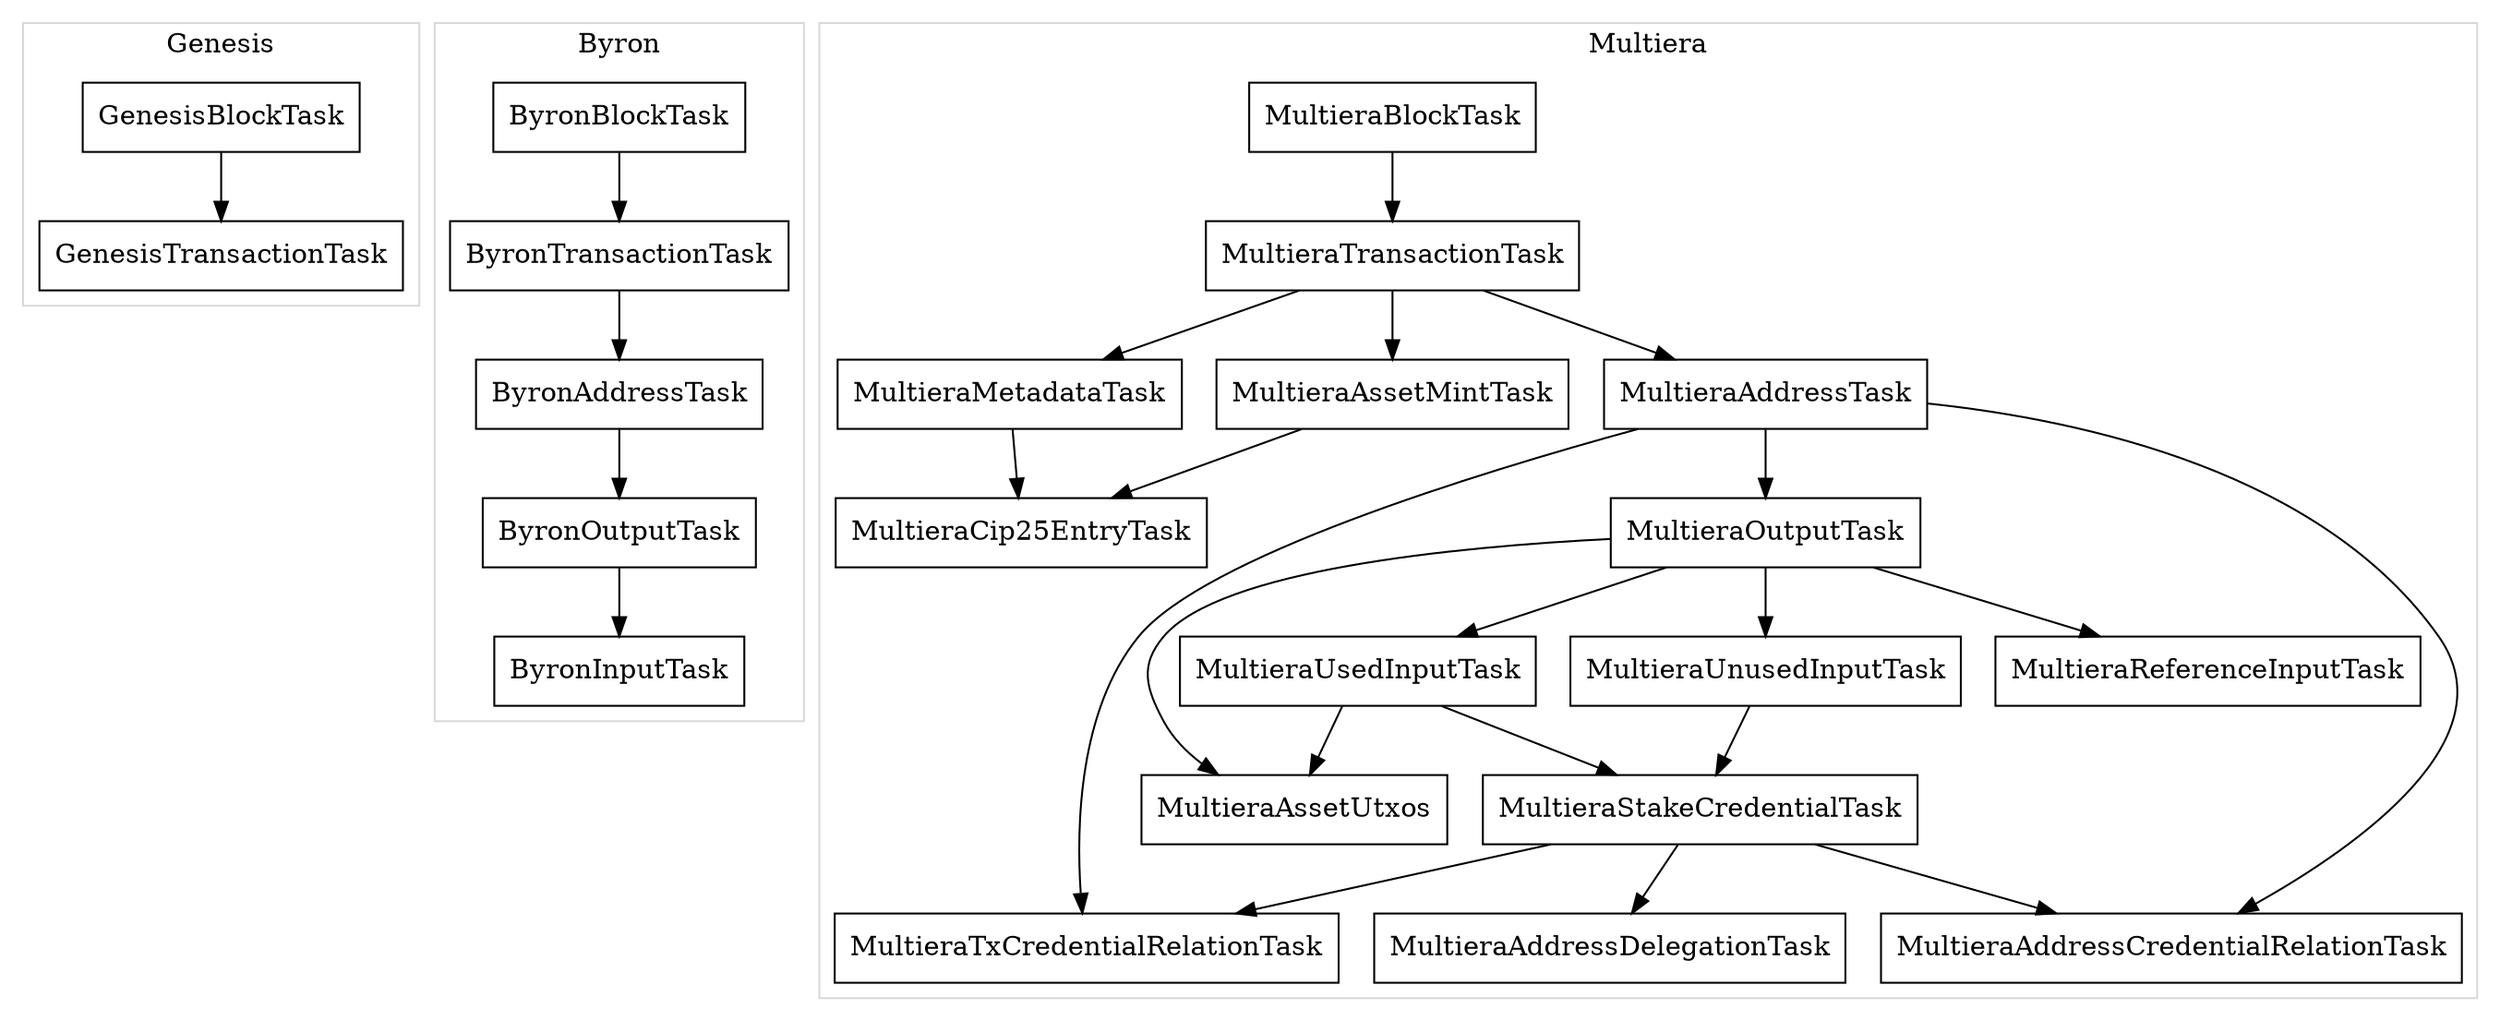 digraph default {
subgraph cluster_Genesis {
label="Genesis";
color="grey85";

N0;
N1;

}

subgraph cluster_Byron {
label="Byron";
color="grey85";

N2;
N3;
N4;
N5;
N6;

}

subgraph cluster_Multiera {
label="Multiera";
color="grey85";

N7;
N8;
N9;
N10;
N11;
N12;
N13;
N14;
N15;
N16;
N17;
N18;
N19;
N20;
N21;

}

    N0[label="GenesisBlockTask"][shape="box"];
    N1[label="GenesisTransactionTask"][shape="box"];
    N2[label="ByronBlockTask"][shape="box"];
    N3[label="ByronTransactionTask"][shape="box"];
    N4[label="ByronAddressTask"][shape="box"];
    N5[label="ByronOutputTask"][shape="box"];
    N6[label="ByronInputTask"][shape="box"];
    N7[label="MultieraBlockTask"][shape="box"];
    N8[label="MultieraTransactionTask"][shape="box"];
    N9[label="MultieraMetadataTask"][shape="box"];
    N10[label="MultieraAddressTask"][shape="box"];
    N11[label="MultieraOutputTask"][shape="box"];
    N12[label="MultieraReferenceInputTask"][shape="box"];
    N13[label="MultieraUsedInputTask"][shape="box"];
    N14[label="MultieraUnusedInputTask"][shape="box"];
    N15[label="MultieraStakeCredentialTask"][shape="box"];
    N16[label="MultieraAddressCredentialRelationTask"][shape="box"];
    N17[label="MultieraTxCredentialRelationTask"][shape="box"];
    N18[label="MultieraAssetMintTask"][shape="box"];
    N19[label="MultieraCip25EntryTask"][shape="box"];
    N20[label="MultieraAddressDelegationTask"][shape="box"];
    N21[label="MultieraAssetUtxos"][shape="box"];
    N0 -> N1[label=""];
    N2 -> N3[label=""];
    N3 -> N4[label=""];
    N4 -> N5[label=""];
    N5 -> N6[label=""];
    N7 -> N8[label=""];
    N8 -> N9[label=""];
    N8 -> N10[label=""];
    N10 -> N11[label=""];
    N11 -> N12[label=""];
    N11 -> N13[label=""];
    N11 -> N14[label=""];
    N13 -> N15[label=""];
    N14 -> N15[label=""];
    N10 -> N16[label=""];
    N15 -> N16[label=""];
    N10 -> N17[label=""];
    N15 -> N17[label=""];
    N8 -> N18[label=""];
    N9 -> N19[label=""];
    N18 -> N19[label=""];
    N15 -> N20[label=""];
    N13 -> N21[label=""];
    N11 -> N21[label=""];
}

